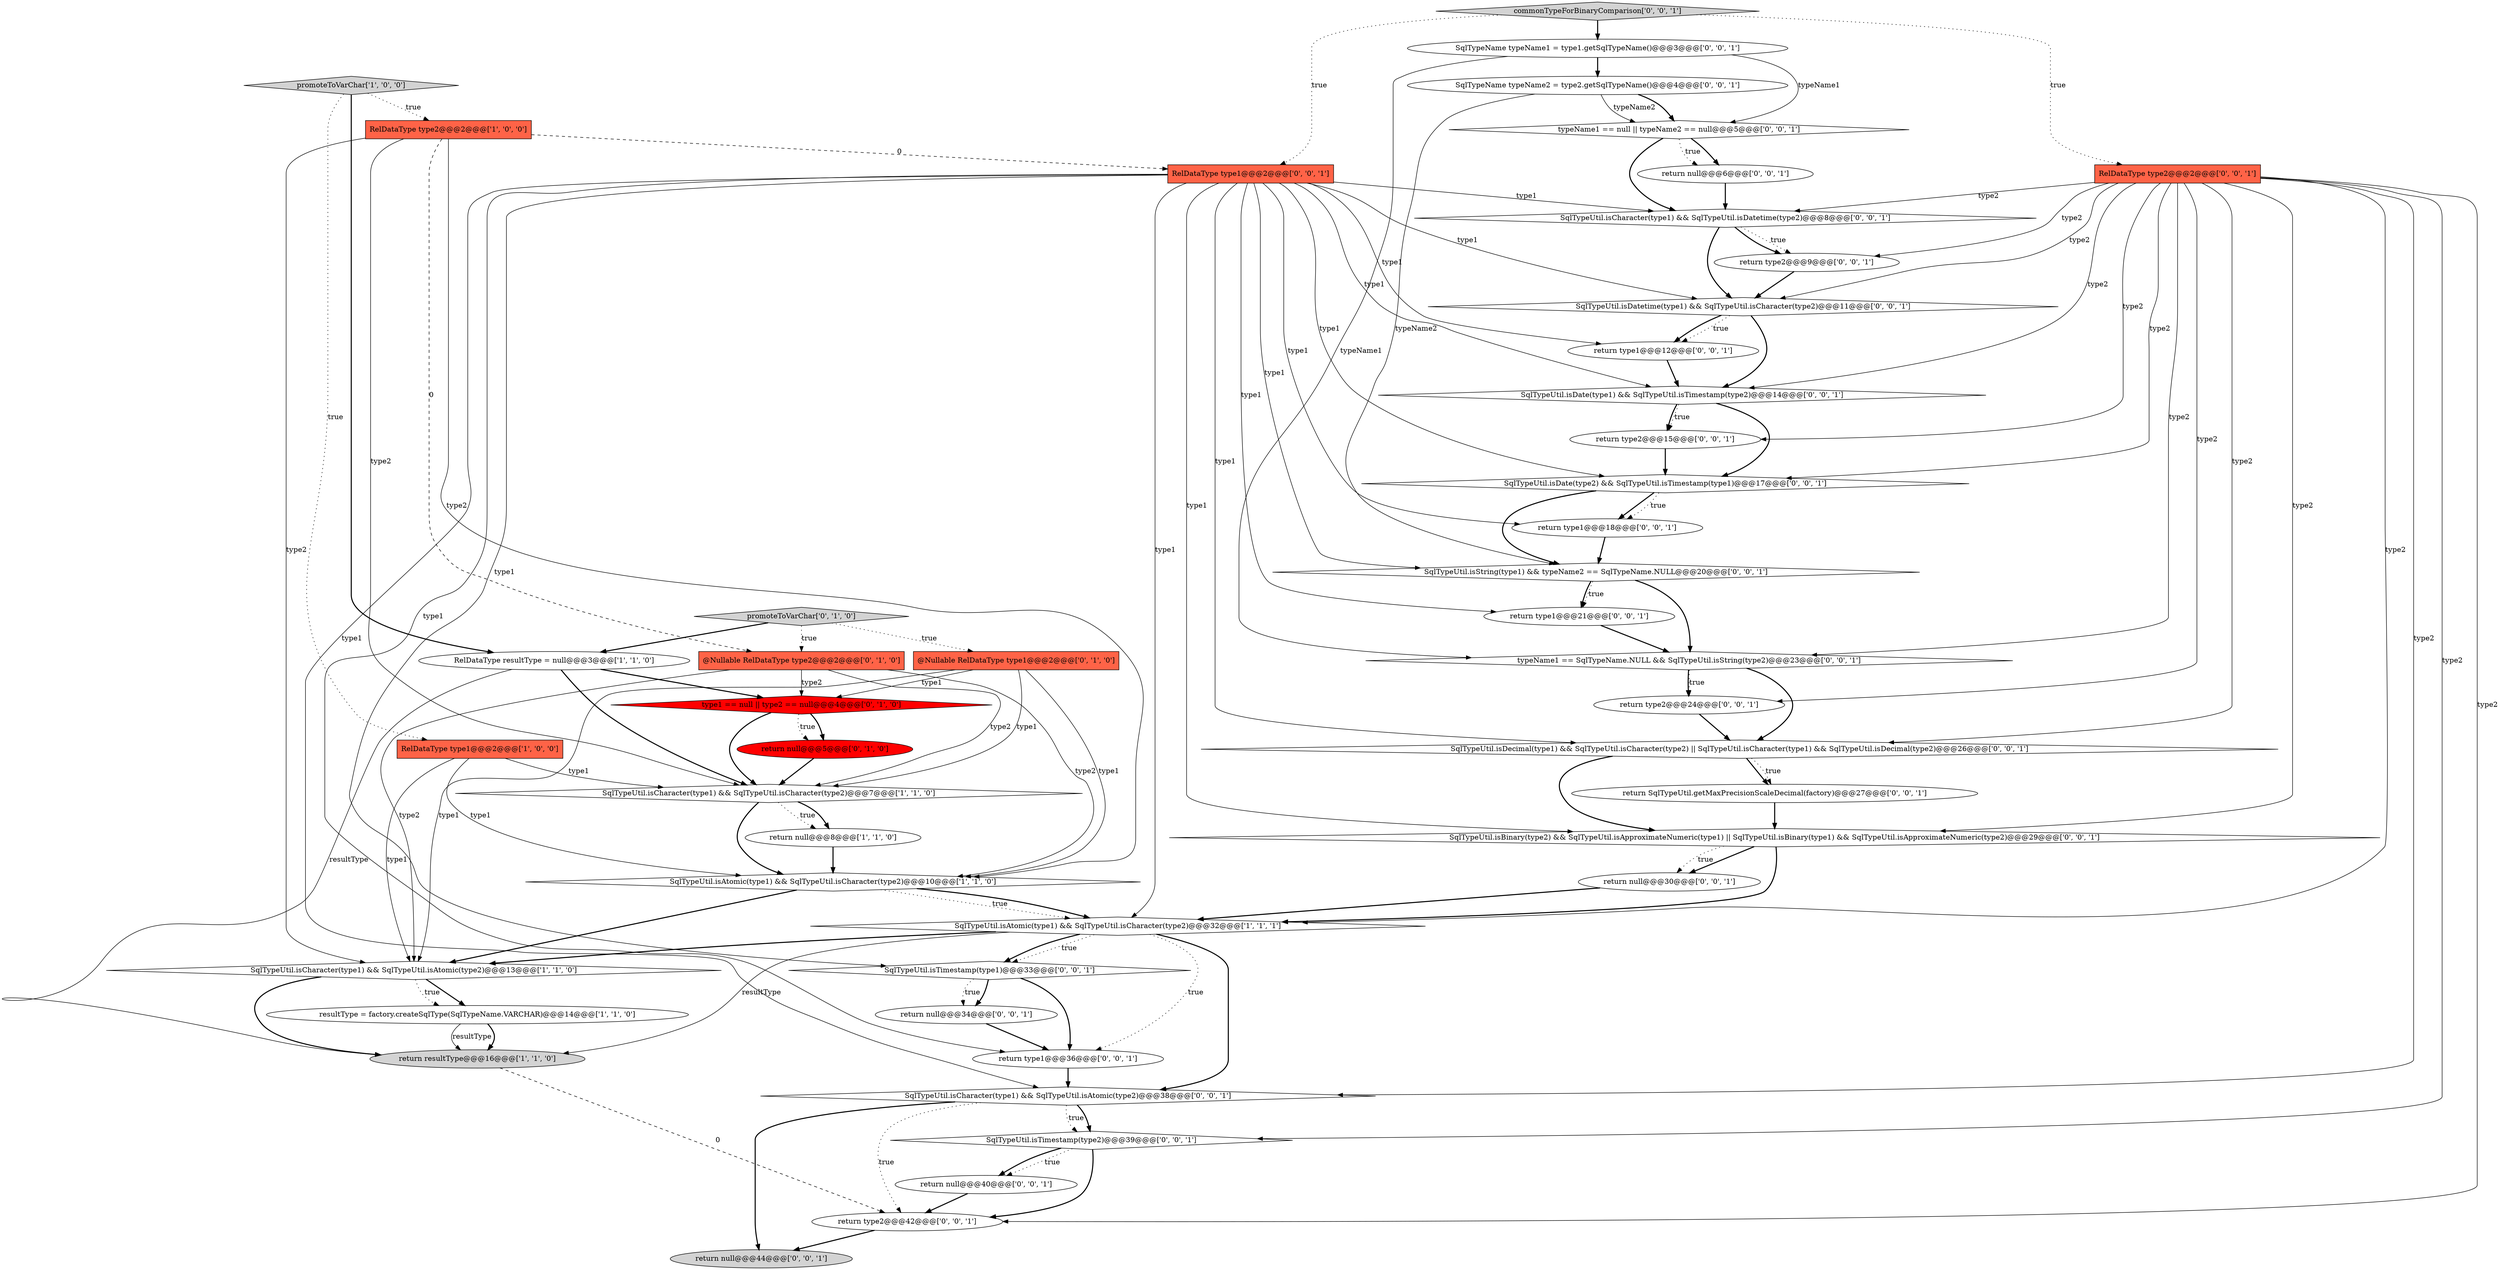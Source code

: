 digraph {
14 [style = filled, label = "@Nullable RelDataType type2@@@2@@@['0', '1', '0']", fillcolor = tomato, shape = box image = "AAA1AAABBB2BBB"];
25 [style = filled, label = "return type2@@@24@@@['0', '0', '1']", fillcolor = white, shape = ellipse image = "AAA0AAABBB3BBB"];
33 [style = filled, label = "SqlTypeName typeName2 = type2.getSqlTypeName()@@@4@@@['0', '0', '1']", fillcolor = white, shape = ellipse image = "AAA0AAABBB3BBB"];
36 [style = filled, label = "typeName1 == null || typeName2 == null@@@5@@@['0', '0', '1']", fillcolor = white, shape = diamond image = "AAA0AAABBB3BBB"];
3 [style = filled, label = "SqlTypeUtil.isCharacter(type1) && SqlTypeUtil.isCharacter(type2)@@@7@@@['1', '1', '0']", fillcolor = white, shape = diamond image = "AAA0AAABBB1BBB"];
44 [style = filled, label = "SqlTypeUtil.isDate(type1) && SqlTypeUtil.isTimestamp(type2)@@@14@@@['0', '0', '1']", fillcolor = white, shape = diamond image = "AAA0AAABBB3BBB"];
21 [style = filled, label = "SqlTypeUtil.isBinary(type2) && SqlTypeUtil.isApproximateNumeric(type1) || SqlTypeUtil.isBinary(type1) && SqlTypeUtil.isApproximateNumeric(type2)@@@29@@@['0', '0', '1']", fillcolor = white, shape = diamond image = "AAA0AAABBB3BBB"];
10 [style = filled, label = "SqlTypeUtil.isCharacter(type1) && SqlTypeUtil.isAtomic(type2)@@@13@@@['1', '1', '0']", fillcolor = white, shape = diamond image = "AAA0AAABBB1BBB"];
41 [style = filled, label = "SqlTypeUtil.isTimestamp(type1)@@@33@@@['0', '0', '1']", fillcolor = white, shape = diamond image = "AAA0AAABBB3BBB"];
1 [style = filled, label = "return null@@@8@@@['1', '1', '0']", fillcolor = white, shape = ellipse image = "AAA0AAABBB1BBB"];
30 [style = filled, label = "SqlTypeUtil.isCharacter(type1) && SqlTypeUtil.isDatetime(type2)@@@8@@@['0', '0', '1']", fillcolor = white, shape = diamond image = "AAA0AAABBB3BBB"];
20 [style = filled, label = "SqlTypeUtil.isDate(type2) && SqlTypeUtil.isTimestamp(type1)@@@17@@@['0', '0', '1']", fillcolor = white, shape = diamond image = "AAA0AAABBB3BBB"];
11 [style = filled, label = "@Nullable RelDataType type1@@@2@@@['0', '1', '0']", fillcolor = tomato, shape = box image = "AAA0AAABBB2BBB"];
8 [style = filled, label = "SqlTypeUtil.isAtomic(type1) && SqlTypeUtil.isCharacter(type2)@@@10@@@['1', '1', '0']", fillcolor = white, shape = diamond image = "AAA0AAABBB1BBB"];
24 [style = filled, label = "return type1@@@36@@@['0', '0', '1']", fillcolor = white, shape = ellipse image = "AAA0AAABBB3BBB"];
27 [style = filled, label = "SqlTypeUtil.isString(type1) && typeName2 == SqlTypeName.NULL@@@20@@@['0', '0', '1']", fillcolor = white, shape = diamond image = "AAA0AAABBB3BBB"];
34 [style = filled, label = "commonTypeForBinaryComparison['0', '0', '1']", fillcolor = lightgray, shape = diamond image = "AAA0AAABBB3BBB"];
31 [style = filled, label = "SqlTypeUtil.isDatetime(type1) && SqlTypeUtil.isCharacter(type2)@@@11@@@['0', '0', '1']", fillcolor = white, shape = diamond image = "AAA0AAABBB3BBB"];
43 [style = filled, label = "return type2@@@42@@@['0', '0', '1']", fillcolor = white, shape = ellipse image = "AAA0AAABBB3BBB"];
19 [style = filled, label = "return type2@@@9@@@['0', '0', '1']", fillcolor = white, shape = ellipse image = "AAA0AAABBB3BBB"];
9 [style = filled, label = "RelDataType type2@@@2@@@['1', '0', '0']", fillcolor = tomato, shape = box image = "AAA1AAABBB1BBB"];
37 [style = filled, label = "SqlTypeName typeName1 = type1.getSqlTypeName()@@@3@@@['0', '0', '1']", fillcolor = white, shape = ellipse image = "AAA0AAABBB3BBB"];
23 [style = filled, label = "return type1@@@18@@@['0', '0', '1']", fillcolor = white, shape = ellipse image = "AAA0AAABBB3BBB"];
0 [style = filled, label = "RelDataType type1@@@2@@@['1', '0', '0']", fillcolor = tomato, shape = box image = "AAA0AAABBB1BBB"];
5 [style = filled, label = "resultType = factory.createSqlType(SqlTypeName.VARCHAR)@@@14@@@['1', '1', '0']", fillcolor = white, shape = ellipse image = "AAA0AAABBB1BBB"];
6 [style = filled, label = "RelDataType resultType = null@@@3@@@['1', '1', '0']", fillcolor = white, shape = ellipse image = "AAA0AAABBB1BBB"];
2 [style = filled, label = "return resultType@@@16@@@['1', '1', '0']", fillcolor = lightgray, shape = ellipse image = "AAA0AAABBB1BBB"];
7 [style = filled, label = "SqlTypeUtil.isAtomic(type1) && SqlTypeUtil.isCharacter(type2)@@@32@@@['1', '1', '1']", fillcolor = white, shape = diamond image = "AAA0AAABBB1BBB"];
46 [style = filled, label = "SqlTypeUtil.isTimestamp(type2)@@@39@@@['0', '0', '1']", fillcolor = white, shape = diamond image = "AAA0AAABBB3BBB"];
29 [style = filled, label = "return SqlTypeUtil.getMaxPrecisionScaleDecimal(factory)@@@27@@@['0', '0', '1']", fillcolor = white, shape = ellipse image = "AAA0AAABBB3BBB"];
38 [style = filled, label = "return type1@@@12@@@['0', '0', '1']", fillcolor = white, shape = ellipse image = "AAA0AAABBB3BBB"];
39 [style = filled, label = "return null@@@44@@@['0', '0', '1']", fillcolor = lightgray, shape = ellipse image = "AAA0AAABBB3BBB"];
26 [style = filled, label = "SqlTypeUtil.isDecimal(type1) && SqlTypeUtil.isCharacter(type2) || SqlTypeUtil.isCharacter(type1) && SqlTypeUtil.isDecimal(type2)@@@26@@@['0', '0', '1']", fillcolor = white, shape = diamond image = "AAA0AAABBB3BBB"];
32 [style = filled, label = "return null@@@34@@@['0', '0', '1']", fillcolor = white, shape = ellipse image = "AAA0AAABBB3BBB"];
4 [style = filled, label = "promoteToVarChar['1', '0', '0']", fillcolor = lightgray, shape = diamond image = "AAA0AAABBB1BBB"];
45 [style = filled, label = "return type1@@@21@@@['0', '0', '1']", fillcolor = white, shape = ellipse image = "AAA0AAABBB3BBB"];
12 [style = filled, label = "return null@@@5@@@['0', '1', '0']", fillcolor = red, shape = ellipse image = "AAA1AAABBB2BBB"];
13 [style = filled, label = "type1 == null || type2 == null@@@4@@@['0', '1', '0']", fillcolor = red, shape = diamond image = "AAA1AAABBB2BBB"];
18 [style = filled, label = "return null@@@40@@@['0', '0', '1']", fillcolor = white, shape = ellipse image = "AAA0AAABBB3BBB"];
42 [style = filled, label = "return null@@@30@@@['0', '0', '1']", fillcolor = white, shape = ellipse image = "AAA0AAABBB3BBB"];
17 [style = filled, label = "return null@@@6@@@['0', '0', '1']", fillcolor = white, shape = ellipse image = "AAA0AAABBB3BBB"];
16 [style = filled, label = "RelDataType type2@@@2@@@['0', '0', '1']", fillcolor = tomato, shape = box image = "AAA0AAABBB3BBB"];
15 [style = filled, label = "promoteToVarChar['0', '1', '0']", fillcolor = lightgray, shape = diamond image = "AAA0AAABBB2BBB"];
35 [style = filled, label = "return type2@@@15@@@['0', '0', '1']", fillcolor = white, shape = ellipse image = "AAA0AAABBB3BBB"];
40 [style = filled, label = "SqlTypeUtil.isCharacter(type1) && SqlTypeUtil.isAtomic(type2)@@@38@@@['0', '0', '1']", fillcolor = white, shape = diamond image = "AAA0AAABBB3BBB"];
22 [style = filled, label = "RelDataType type1@@@2@@@['0', '0', '1']", fillcolor = tomato, shape = box image = "AAA0AAABBB3BBB"];
28 [style = filled, label = "typeName1 == SqlTypeName.NULL && SqlTypeUtil.isString(type2)@@@23@@@['0', '0', '1']", fillcolor = white, shape = diamond image = "AAA0AAABBB3BBB"];
6->3 [style = bold, label=""];
8->10 [style = bold, label=""];
21->42 [style = bold, label=""];
11->3 [style = solid, label="type1"];
38->44 [style = bold, label=""];
44->35 [style = bold, label=""];
16->20 [style = solid, label="type2"];
27->28 [style = bold, label=""];
28->25 [style = dotted, label="true"];
33->27 [style = solid, label="typeName2"];
16->31 [style = solid, label="type2"];
16->30 [style = solid, label="type2"];
40->43 [style = dotted, label="true"];
16->44 [style = solid, label="type2"];
20->27 [style = bold, label=""];
40->46 [style = dotted, label="true"];
11->8 [style = solid, label="type1"];
37->28 [style = solid, label="typeName1"];
27->45 [style = bold, label=""];
7->41 [style = dotted, label="true"];
7->2 [style = solid, label="resultType"];
28->25 [style = bold, label=""];
36->17 [style = bold, label=""];
46->18 [style = dotted, label="true"];
37->33 [style = bold, label=""];
16->26 [style = solid, label="type2"];
16->46 [style = solid, label="type2"];
21->42 [style = dotted, label="true"];
41->32 [style = bold, label=""];
35->20 [style = bold, label=""];
4->0 [style = dotted, label="true"];
16->21 [style = solid, label="type2"];
30->19 [style = dotted, label="true"];
22->7 [style = solid, label="type1"];
8->7 [style = dotted, label="true"];
24->40 [style = bold, label=""];
15->14 [style = dotted, label="true"];
22->30 [style = solid, label="type1"];
44->35 [style = dotted, label="true"];
2->43 [style = dashed, label="0"];
22->44 [style = solid, label="type1"];
30->19 [style = bold, label=""];
36->30 [style = bold, label=""];
22->40 [style = solid, label="type1"];
34->22 [style = dotted, label="true"];
13->12 [style = bold, label=""];
20->23 [style = bold, label=""];
9->10 [style = solid, label="type2"];
16->35 [style = solid, label="type2"];
44->20 [style = bold, label=""];
11->10 [style = solid, label="type1"];
33->36 [style = bold, label=""];
25->26 [style = bold, label=""];
21->7 [style = bold, label=""];
10->2 [style = bold, label=""];
42->7 [style = bold, label=""];
22->45 [style = solid, label="type1"];
3->1 [style = dotted, label="true"];
22->23 [style = solid, label="type1"];
22->24 [style = solid, label="type1"];
22->31 [style = solid, label="type1"];
46->43 [style = bold, label=""];
27->45 [style = dotted, label="true"];
14->8 [style = solid, label="type2"];
1->8 [style = bold, label=""];
3->1 [style = bold, label=""];
22->38 [style = solid, label="type1"];
22->27 [style = solid, label="type1"];
14->13 [style = solid, label="type2"];
22->20 [style = solid, label="type1"];
16->25 [style = solid, label="type2"];
28->26 [style = bold, label=""];
9->22 [style = dashed, label="0"];
11->13 [style = solid, label="type1"];
31->38 [style = bold, label=""];
46->18 [style = bold, label=""];
29->21 [style = bold, label=""];
26->21 [style = bold, label=""];
22->41 [style = solid, label="type1"];
40->39 [style = bold, label=""];
10->5 [style = bold, label=""];
22->21 [style = solid, label="type1"];
31->44 [style = bold, label=""];
37->36 [style = solid, label="typeName1"];
0->8 [style = solid, label="type1"];
30->31 [style = bold, label=""];
3->8 [style = bold, label=""];
6->13 [style = bold, label=""];
20->23 [style = dotted, label="true"];
15->11 [style = dotted, label="true"];
41->32 [style = dotted, label="true"];
6->2 [style = solid, label="resultType"];
12->3 [style = bold, label=""];
7->41 [style = bold, label=""];
16->28 [style = solid, label="type2"];
43->39 [style = bold, label=""];
7->40 [style = bold, label=""];
0->10 [style = solid, label="type1"];
16->7 [style = solid, label="type2"];
23->27 [style = bold, label=""];
41->24 [style = bold, label=""];
13->12 [style = dotted, label="true"];
7->10 [style = bold, label=""];
4->6 [style = bold, label=""];
19->31 [style = bold, label=""];
26->29 [style = bold, label=""];
16->40 [style = solid, label="type2"];
15->6 [style = bold, label=""];
17->30 [style = bold, label=""];
45->28 [style = bold, label=""];
9->8 [style = solid, label="type2"];
10->5 [style = dotted, label="true"];
7->24 [style = dotted, label="true"];
16->43 [style = solid, label="type2"];
8->7 [style = bold, label=""];
40->46 [style = bold, label=""];
14->10 [style = solid, label="type2"];
14->3 [style = solid, label="type2"];
5->2 [style = bold, label=""];
5->2 [style = solid, label="resultType"];
9->14 [style = dashed, label="0"];
13->3 [style = bold, label=""];
0->3 [style = solid, label="type1"];
18->43 [style = bold, label=""];
34->37 [style = bold, label=""];
36->17 [style = dotted, label="true"];
31->38 [style = dotted, label="true"];
22->26 [style = solid, label="type1"];
26->29 [style = dotted, label="true"];
16->19 [style = solid, label="type2"];
4->9 [style = dotted, label="true"];
34->16 [style = dotted, label="true"];
9->3 [style = solid, label="type2"];
32->24 [style = bold, label=""];
33->36 [style = solid, label="typeName2"];
}
